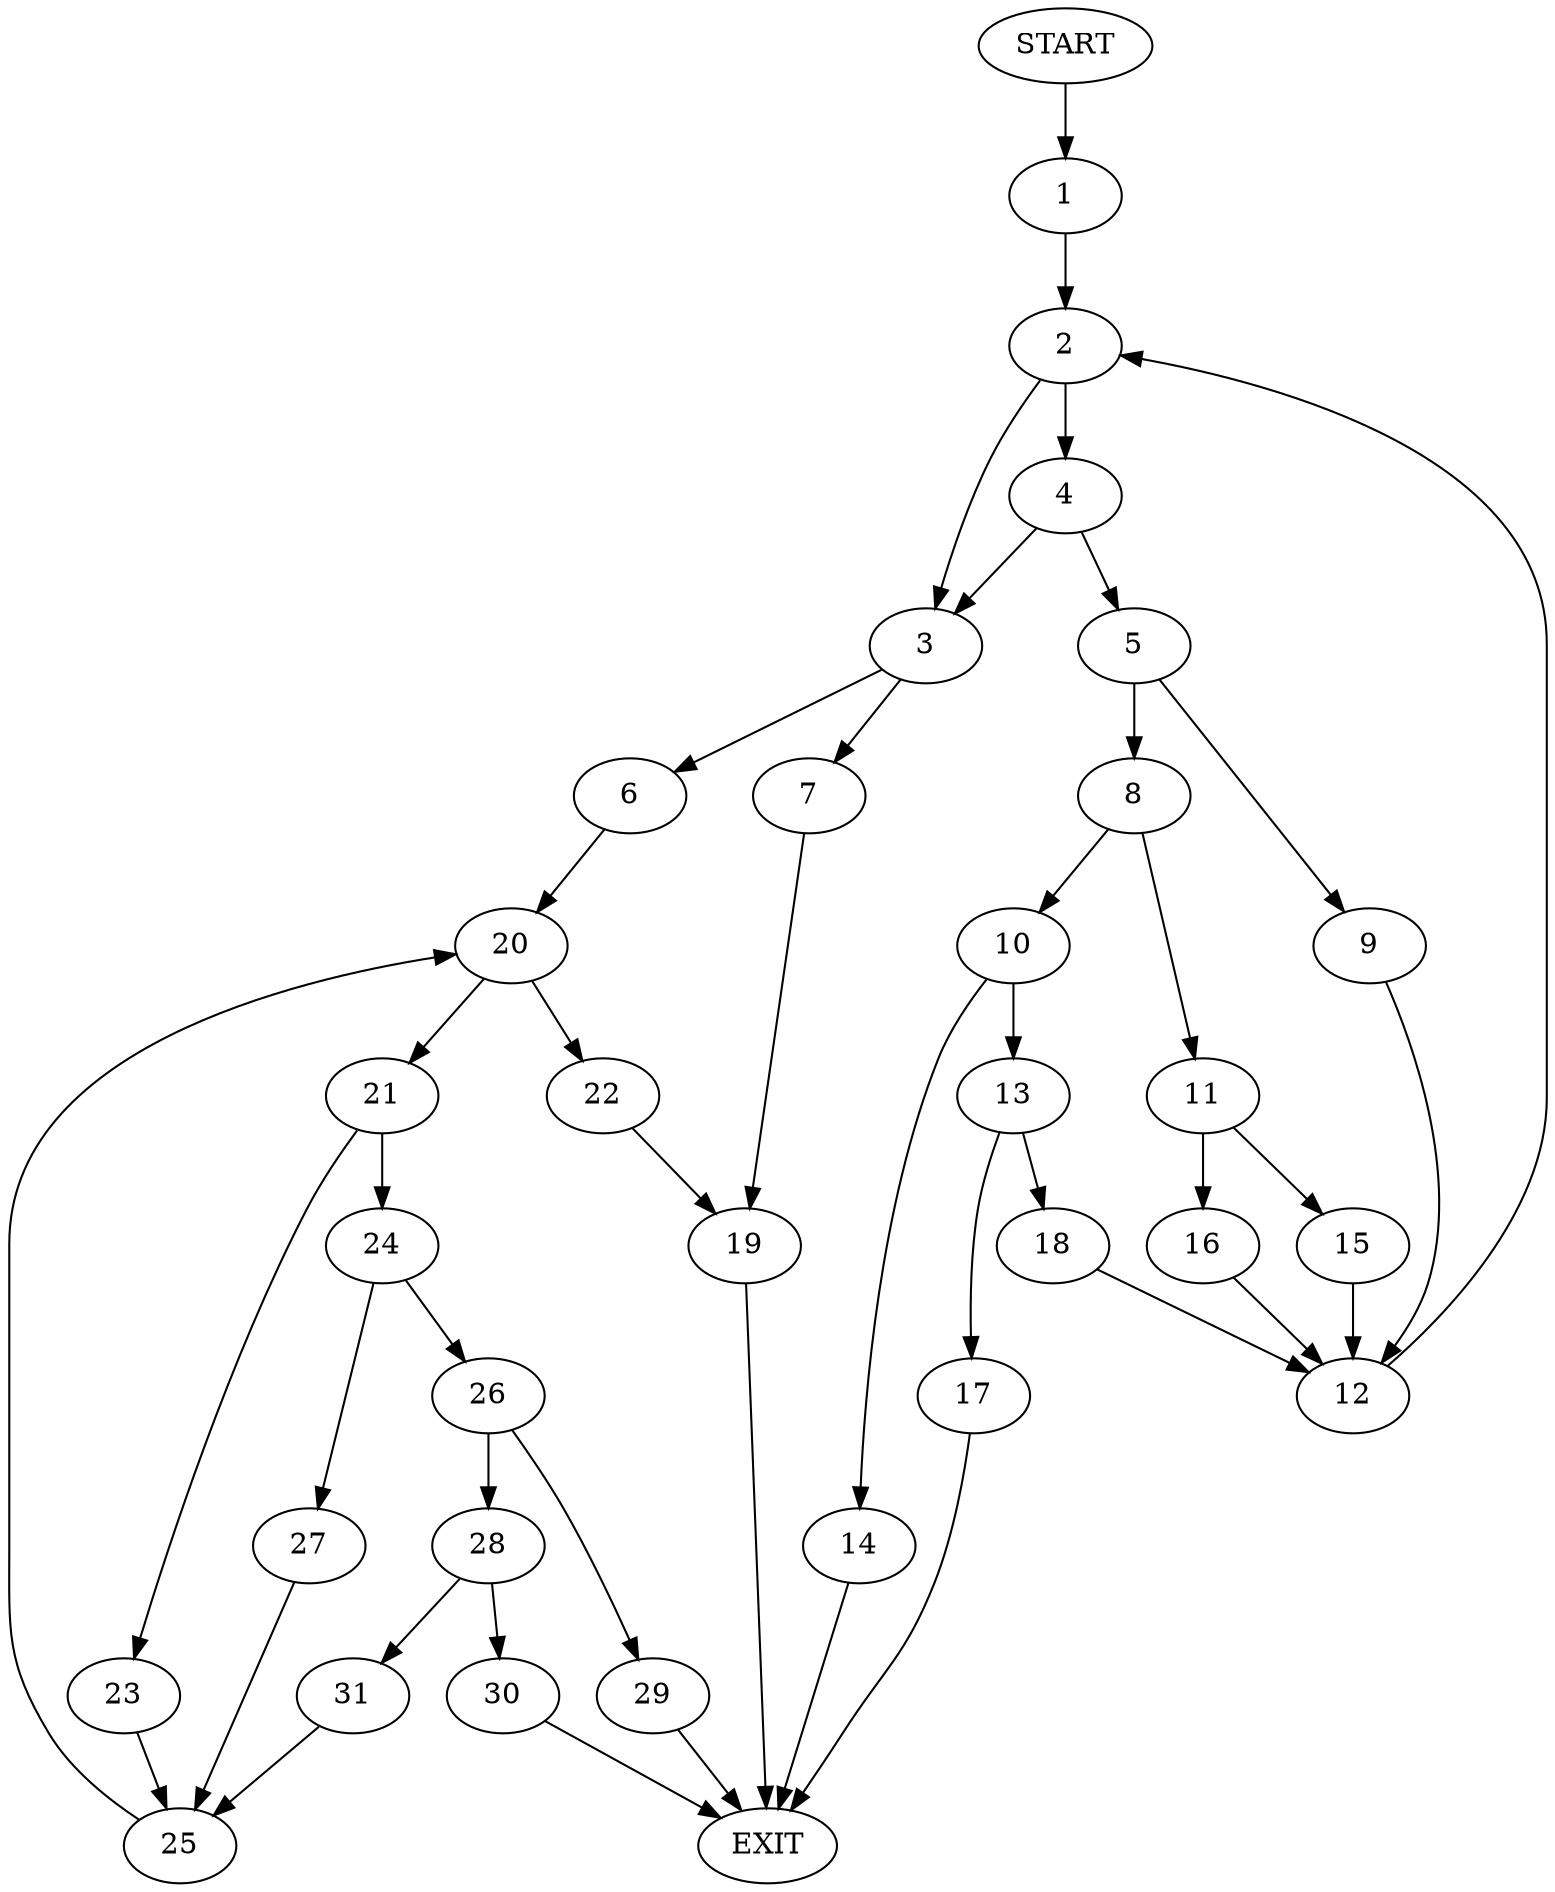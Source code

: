 digraph {
0 [label="START"]
32 [label="EXIT"]
0 -> 1
1 -> 2
2 -> 3
2 -> 4
4 -> 5
4 -> 3
3 -> 6
3 -> 7
5 -> 8
5 -> 9
8 -> 10
8 -> 11
9 -> 12
12 -> 2
10 -> 13
10 -> 14
11 -> 15
11 -> 16
13 -> 17
13 -> 18
14 -> 32
18 -> 12
17 -> 32
15 -> 12
16 -> 12
7 -> 19
6 -> 20
19 -> 32
20 -> 21
20 -> 22
21 -> 23
21 -> 24
22 -> 19
23 -> 25
24 -> 26
24 -> 27
25 -> 20
26 -> 28
26 -> 29
27 -> 25
29 -> 32
28 -> 30
28 -> 31
31 -> 25
30 -> 32
}
